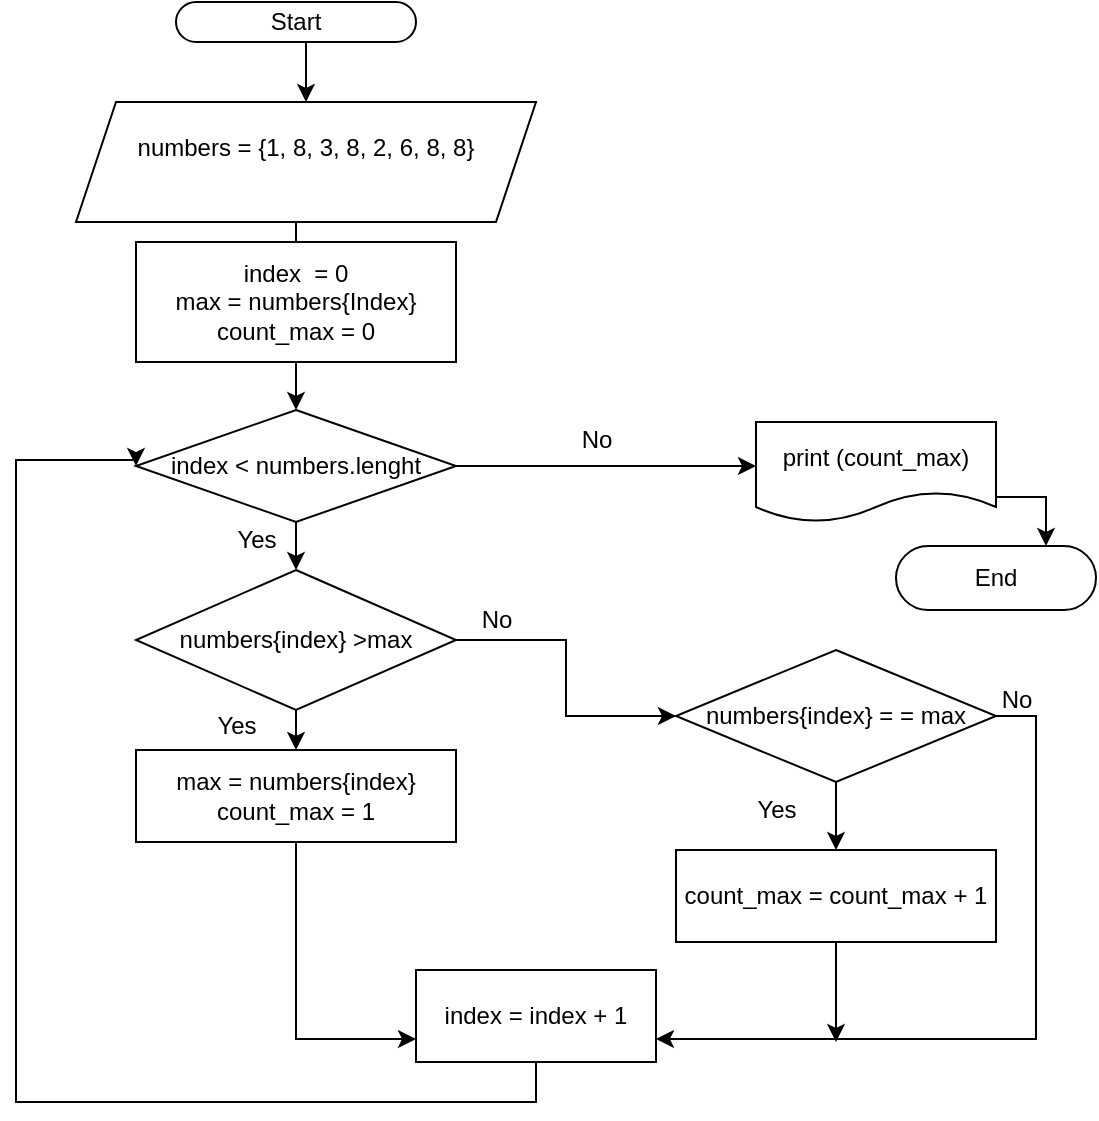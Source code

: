<mxfile version="20.8.10" type="device" pages="2"><diagram id="tZXH3KWUJ1XD_he3GhrV" name="блок-схема"><mxGraphModel dx="1436" dy="1006" grid="1" gridSize="10" guides="1" tooltips="1" connect="1" arrows="1" fold="1" page="0" pageScale="1" pageWidth="827" pageHeight="1169" math="0" shadow="0"><root><mxCell id="0"/><mxCell id="1" parent="0"/><mxCell id="sxlBVDiV_kiiQtnGavWE-13" style="edgeStyle=orthogonalEdgeStyle;rounded=0;orthogonalLoop=1;jettySize=auto;html=1;exitX=0.5;exitY=1;exitDx=0;exitDy=0;entryX=0.5;entryY=0;entryDx=0;entryDy=0;" parent="1" source="sxlBVDiV_kiiQtnGavWE-1" target="sxlBVDiV_kiiQtnGavWE-2" edge="1"><mxGeometry relative="1" as="geometry"/></mxCell><mxCell id="sxlBVDiV_kiiQtnGavWE-1" value="Start" style="rounded=1;whiteSpace=wrap;html=1;arcSize=50;" parent="1" vertex="1"><mxGeometry x="-30" y="-10" width="120" height="20" as="geometry"/></mxCell><mxCell id="sxlBVDiV_kiiQtnGavWE-14" style="edgeStyle=orthogonalEdgeStyle;rounded=0;orthogonalLoop=1;jettySize=auto;html=1;exitX=0.5;exitY=1;exitDx=0;exitDy=0;entryX=0.5;entryY=0;entryDx=0;entryDy=0;" parent="1" source="sxlBVDiV_kiiQtnGavWE-2" target="sxlBVDiV_kiiQtnGavWE-3" edge="1"><mxGeometry relative="1" as="geometry"><Array as="points"><mxPoint x="30" y="100"/></Array></mxGeometry></mxCell><mxCell id="sxlBVDiV_kiiQtnGavWE-2" value="&lt;div&gt;numbers = {1, 8, 3, 8, 2, 6, 8, 8}&lt;/div&gt;&lt;div&gt;&lt;br&gt;&lt;/div&gt;" style="shape=parallelogram;perimeter=parallelogramPerimeter;whiteSpace=wrap;html=1;fixedSize=1;" parent="1" vertex="1"><mxGeometry x="-80" y="40" width="230" height="60" as="geometry"/></mxCell><mxCell id="sxlBVDiV_kiiQtnGavWE-31" style="edgeStyle=orthogonalEdgeStyle;rounded=0;orthogonalLoop=1;jettySize=auto;html=1;exitX=0.5;exitY=1;exitDx=0;exitDy=0;entryX=0.5;entryY=0;entryDx=0;entryDy=0;" parent="1" source="sxlBVDiV_kiiQtnGavWE-3" target="sxlBVDiV_kiiQtnGavWE-4" edge="1"><mxGeometry relative="1" as="geometry"/></mxCell><mxCell id="L_6z5Ng_W10YSqwT0blP-1" style="edgeStyle=orthogonalEdgeStyle;rounded=0;orthogonalLoop=1;jettySize=auto;html=1;exitX=1;exitY=0.5;exitDx=0;exitDy=0;" parent="1" source="sxlBVDiV_kiiQtnGavWE-3" edge="1"><mxGeometry relative="1" as="geometry"><mxPoint x="260" y="222" as="targetPoint"/></mxGeometry></mxCell><mxCell id="sxlBVDiV_kiiQtnGavWE-3" value="index &amp;lt; numbers.lenght" style="rhombus;whiteSpace=wrap;html=1;" parent="1" vertex="1"><mxGeometry x="-50" y="194" width="160" height="56" as="geometry"/></mxCell><mxCell id="sxlBVDiV_kiiQtnGavWE-32" style="edgeStyle=orthogonalEdgeStyle;rounded=0;orthogonalLoop=1;jettySize=auto;html=1;exitX=0.5;exitY=1;exitDx=0;exitDy=0;entryX=0.5;entryY=0;entryDx=0;entryDy=0;" parent="1" source="sxlBVDiV_kiiQtnGavWE-4" target="sxlBVDiV_kiiQtnGavWE-5" edge="1"><mxGeometry relative="1" as="geometry"/></mxCell><mxCell id="tU1hYidxqhy-sHWC5bNp-2" style="edgeStyle=orthogonalEdgeStyle;rounded=0;orthogonalLoop=1;jettySize=auto;html=1;exitX=1;exitY=0.5;exitDx=0;exitDy=0;entryX=0;entryY=0.5;entryDx=0;entryDy=0;" parent="1" source="sxlBVDiV_kiiQtnGavWE-4" target="sxlBVDiV_kiiQtnGavWE-7" edge="1"><mxGeometry relative="1" as="geometry"/></mxCell><mxCell id="sxlBVDiV_kiiQtnGavWE-4" value="numbers{index} &amp;gt;max" style="rhombus;whiteSpace=wrap;html=1;" parent="1" vertex="1"><mxGeometry x="-50" y="274" width="160" height="70" as="geometry"/></mxCell><mxCell id="sxlBVDiV_kiiQtnGavWE-23" style="edgeStyle=orthogonalEdgeStyle;rounded=0;orthogonalLoop=1;jettySize=auto;html=1;exitX=0.5;exitY=1;exitDx=0;exitDy=0;entryX=0;entryY=0.75;entryDx=0;entryDy=0;" parent="1" source="sxlBVDiV_kiiQtnGavWE-5" target="sxlBVDiV_kiiQtnGavWE-8" edge="1"><mxGeometry relative="1" as="geometry"/></mxCell><mxCell id="sxlBVDiV_kiiQtnGavWE-5" value="&lt;div&gt;max = numbers{index}&lt;/div&gt;&lt;div&gt;count_max = 1&lt;br&gt;&lt;/div&gt;" style="rounded=0;whiteSpace=wrap;html=1;" parent="1" vertex="1"><mxGeometry x="-50" y="364" width="160" height="46" as="geometry"/></mxCell><mxCell id="tU1hYidxqhy-sHWC5bNp-4" style="edgeStyle=orthogonalEdgeStyle;rounded=0;orthogonalLoop=1;jettySize=auto;html=1;exitX=0.5;exitY=1;exitDx=0;exitDy=0;" parent="1" source="sxlBVDiV_kiiQtnGavWE-6" edge="1"><mxGeometry relative="1" as="geometry"><mxPoint x="300" y="444" as="targetPoint"/></mxGeometry></mxCell><mxCell id="L_6z5Ng_W10YSqwT0blP-3" style="edgeStyle=orthogonalEdgeStyle;rounded=0;orthogonalLoop=1;jettySize=auto;html=1;exitX=0.5;exitY=1;exitDx=0;exitDy=0;" parent="1" source="sxlBVDiV_kiiQtnGavWE-6" edge="1"><mxGeometry relative="1" as="geometry"><mxPoint x="300" y="510" as="targetPoint"/></mxGeometry></mxCell><mxCell id="sxlBVDiV_kiiQtnGavWE-6" value="count_max = count_max + 1" style="rounded=0;whiteSpace=wrap;html=1;" parent="1" vertex="1"><mxGeometry x="220" y="414" width="160" height="46" as="geometry"/></mxCell><mxCell id="tU1hYidxqhy-sHWC5bNp-5" value="" style="edgeStyle=orthogonalEdgeStyle;rounded=0;orthogonalLoop=1;jettySize=auto;html=1;" parent="1" source="sxlBVDiV_kiiQtnGavWE-7" target="sxlBVDiV_kiiQtnGavWE-6" edge="1"><mxGeometry relative="1" as="geometry"/></mxCell><mxCell id="tU1hYidxqhy-sHWC5bNp-6" style="edgeStyle=orthogonalEdgeStyle;rounded=0;orthogonalLoop=1;jettySize=auto;html=1;exitX=1;exitY=0.5;exitDx=0;exitDy=0;entryX=1;entryY=0.75;entryDx=0;entryDy=0;" parent="1" source="sxlBVDiV_kiiQtnGavWE-7" target="sxlBVDiV_kiiQtnGavWE-8" edge="1"><mxGeometry relative="1" as="geometry"/></mxCell><mxCell id="sxlBVDiV_kiiQtnGavWE-7" value="numbers{index} = = max" style="rhombus;whiteSpace=wrap;html=1;" parent="1" vertex="1"><mxGeometry x="220" y="314" width="160" height="66" as="geometry"/></mxCell><mxCell id="tU1hYidxqhy-sHWC5bNp-1" style="edgeStyle=orthogonalEdgeStyle;rounded=0;orthogonalLoop=1;jettySize=auto;html=1;entryX=0;entryY=0.5;entryDx=0;entryDy=0;" parent="1" source="sxlBVDiV_kiiQtnGavWE-8" target="sxlBVDiV_kiiQtnGavWE-3" edge="1"><mxGeometry relative="1" as="geometry"><Array as="points"><mxPoint x="150" y="540"/><mxPoint x="-110" y="540"/><mxPoint x="-110" y="219"/></Array></mxGeometry></mxCell><mxCell id="sxlBVDiV_kiiQtnGavWE-8" value="index = index + 1" style="rounded=0;whiteSpace=wrap;html=1;" parent="1" vertex="1"><mxGeometry x="90" y="474" width="120" height="46" as="geometry"/></mxCell><mxCell id="sxlBVDiV_kiiQtnGavWE-12" style="edgeStyle=orthogonalEdgeStyle;rounded=0;orthogonalLoop=1;jettySize=auto;html=1;exitX=1;exitY=0.75;exitDx=0;exitDy=0;entryX=0.75;entryY=0;entryDx=0;entryDy=0;" parent="1" source="sxlBVDiV_kiiQtnGavWE-9" target="sxlBVDiV_kiiQtnGavWE-11" edge="1"><mxGeometry relative="1" as="geometry"/></mxCell><mxCell id="sxlBVDiV_kiiQtnGavWE-9" value="print (count_max)" style="shape=document;whiteSpace=wrap;html=1;boundedLbl=1;" parent="1" vertex="1"><mxGeometry x="260" y="200" width="120" height="50" as="geometry"/></mxCell><mxCell id="sxlBVDiV_kiiQtnGavWE-11" value="End" style="rounded=1;whiteSpace=wrap;html=1;arcSize=50;" parent="1" vertex="1"><mxGeometry x="330" y="262" width="100" height="32" as="geometry"/></mxCell><mxCell id="sxlBVDiV_kiiQtnGavWE-17" value="Yes" style="text;html=1;align=center;verticalAlign=middle;resizable=0;points=[];autosize=1;strokeColor=none;fillColor=none;" parent="1" vertex="1"><mxGeometry x="-10" y="244" width="40" height="30" as="geometry"/></mxCell><mxCell id="sxlBVDiV_kiiQtnGavWE-18" value="No" style="text;html=1;align=center;verticalAlign=middle;resizable=0;points=[];autosize=1;strokeColor=none;fillColor=none;" parent="1" vertex="1"><mxGeometry x="160" y="194" width="40" height="30" as="geometry"/></mxCell><mxCell id="tU1hYidxqhy-sHWC5bNp-7" value="Yes" style="text;html=1;align=center;verticalAlign=middle;resizable=0;points=[];autosize=1;strokeColor=none;fillColor=none;" parent="1" vertex="1"><mxGeometry x="-20" y="336.5" width="40" height="30" as="geometry"/></mxCell><mxCell id="tU1hYidxqhy-sHWC5bNp-8" value="Yes" style="text;html=1;align=center;verticalAlign=middle;resizable=0;points=[];autosize=1;strokeColor=none;fillColor=none;" parent="1" vertex="1"><mxGeometry x="250" y="379" width="40" height="30" as="geometry"/></mxCell><mxCell id="tU1hYidxqhy-sHWC5bNp-9" value="No" style="text;html=1;align=center;verticalAlign=middle;resizable=0;points=[];autosize=1;strokeColor=none;fillColor=none;" parent="1" vertex="1"><mxGeometry x="370" y="324" width="40" height="30" as="geometry"/></mxCell><mxCell id="tU1hYidxqhy-sHWC5bNp-10" value="No" style="text;html=1;align=center;verticalAlign=middle;resizable=0;points=[];autosize=1;strokeColor=none;fillColor=none;" parent="1" vertex="1"><mxGeometry x="110" y="284" width="40" height="30" as="geometry"/></mxCell><mxCell id="tU1hYidxqhy-sHWC5bNp-11" value="index&amp;nbsp; = 0&lt;div&gt;max = numbers{Index}&lt;/div&gt;count_max = 0" style="rounded=0;whiteSpace=wrap;html=1;" parent="1" vertex="1"><mxGeometry x="-50" y="110" width="160" height="60" as="geometry"/></mxCell></root></mxGraphModel></diagram><diagram id="qmtce-Q9oafv_YTdBibC" name="Алгоритм программы"><mxGraphModel dx="1036" dy="1775" grid="1" gridSize="10" guides="1" tooltips="1" connect="1" arrows="1" fold="1" page="1" pageScale="1" pageWidth="827" pageHeight="1169" math="0" shadow="0"><root><mxCell id="0"/><mxCell id="1" parent="0"/><mxCell id="5l9IlrThDvZC1cE0xnB5-3" value="" style="edgeStyle=orthogonalEdgeStyle;rounded=0;orthogonalLoop=1;jettySize=auto;html=1;" parent="1" source="5l9IlrThDvZC1cE0xnB5-1" target="5l9IlrThDvZC1cE0xnB5-2" edge="1"><mxGeometry relative="1" as="geometry"/></mxCell><mxCell id="5l9IlrThDvZC1cE0xnB5-1" value="Start" style="rounded=1;whiteSpace=wrap;html=1;arcSize=50;" parent="1" vertex="1"><mxGeometry x="193" y="-1160" width="120" height="20" as="geometry"/></mxCell><mxCell id="9s0QwgTD6ydYw5uyXTK1-2" value="" style="edgeStyle=orthogonalEdgeStyle;rounded=0;orthogonalLoop=1;jettySize=auto;html=1;" parent="1" source="5l9IlrThDvZC1cE0xnB5-2" target="9s0QwgTD6ydYw5uyXTK1-1" edge="1"><mxGeometry relative="1" as="geometry"/></mxCell><mxCell id="5l9IlrThDvZC1cE0xnB5-2" value="print(&quot;Введите&amp;nbsp; &amp;nbsp;длину массива&quot;)&lt;br&gt;m" style="shape=parallelogram;perimeter=parallelogramPerimeter;whiteSpace=wrap;html=1;fixedSize=1;" parent="1" vertex="1"><mxGeometry x="193" y="-1100" width="120" height="60" as="geometry"/></mxCell><mxCell id="9s0QwgTD6ydYw5uyXTK1-4" value="" style="edgeStyle=orthogonalEdgeStyle;rounded=0;orthogonalLoop=1;jettySize=auto;html=1;" parent="1" source="9s0QwgTD6ydYw5uyXTK1-1" target="9s0QwgTD6ydYw5uyXTK1-3" edge="1"><mxGeometry relative="1" as="geometry"/></mxCell><mxCell id="9s0QwgTD6ydYw5uyXTK1-7" value="" style="edgeStyle=orthogonalEdgeStyle;rounded=0;orthogonalLoop=1;jettySize=auto;html=1;" parent="1" source="9s0QwgTD6ydYw5uyXTK1-1" target="9s0QwgTD6ydYw5uyXTK1-6" edge="1"><mxGeometry relative="1" as="geometry"/></mxCell><mxCell id="9s0QwgTD6ydYw5uyXTK1-1" value="m &amp;gt; 0" style="rhombus;whiteSpace=wrap;html=1;" parent="1" vertex="1"><mxGeometry x="193" y="-1010" width="120" height="60" as="geometry"/></mxCell><mxCell id="9s0QwgTD6ydYw5uyXTK1-11" value="" style="edgeStyle=orthogonalEdgeStyle;rounded=0;orthogonalLoop=1;jettySize=auto;html=1;" parent="1" source="9s0QwgTD6ydYw5uyXTK1-3" target="9s0QwgTD6ydYw5uyXTK1-10" edge="1"><mxGeometry relative="1" as="geometry"/></mxCell><mxCell id="9s0QwgTD6ydYw5uyXTK1-3" value="arrData[m]&lt;br&gt;arrRes[m]&lt;br&gt;count = 0&lt;br&gt;i = 1" style="whiteSpace=wrap;html=1;" parent="1" vertex="1"><mxGeometry x="193" y="-920" width="120" height="60" as="geometry"/></mxCell><mxCell id="9s0QwgTD6ydYw5uyXTK1-5" value="да" style="text;html=1;align=center;verticalAlign=middle;resizable=0;points=[];autosize=1;strokeColor=none;fillColor=none;" parent="1" vertex="1"><mxGeometry x="253" y="-955" width="40" height="30" as="geometry"/></mxCell><mxCell id="9s0QwgTD6ydYw5uyXTK1-9" style="edgeStyle=orthogonalEdgeStyle;rounded=0;orthogonalLoop=1;jettySize=auto;html=1;" parent="1" source="9s0QwgTD6ydYw5uyXTK1-6" edge="1"><mxGeometry relative="1" as="geometry"><mxPoint x="250" y="-1120" as="targetPoint"/><Array as="points"><mxPoint x="30" y="-980"/><mxPoint x="30" y="-1120"/></Array></mxGeometry></mxCell><mxCell id="9s0QwgTD6ydYw5uyXTK1-6" value="print(&quot;Неверно задана длина массива&quot;)" style="shape=document;whiteSpace=wrap;html=1;boundedLbl=1;" parent="1" vertex="1"><mxGeometry x="43" y="-1015" width="120" height="70" as="geometry"/></mxCell><mxCell id="9s0QwgTD6ydYw5uyXTK1-8" value="нет" style="text;html=1;align=center;verticalAlign=middle;resizable=0;points=[];autosize=1;strokeColor=none;fillColor=none;" parent="1" vertex="1"><mxGeometry x="163" y="-1015" width="40" height="30" as="geometry"/></mxCell><mxCell id="9s0QwgTD6ydYw5uyXTK1-14" value="" style="edgeStyle=orthogonalEdgeStyle;rounded=0;orthogonalLoop=1;jettySize=auto;html=1;" parent="1" source="9s0QwgTD6ydYw5uyXTK1-10" target="9s0QwgTD6ydYw5uyXTK1-13" edge="1"><mxGeometry relative="1" as="geometry"/></mxCell><mxCell id="9s0QwgTD6ydYw5uyXTK1-20" value="" style="edgeStyle=orthogonalEdgeStyle;rounded=0;orthogonalLoop=1;jettySize=auto;html=1;" parent="1" source="9s0QwgTD6ydYw5uyXTK1-10" target="9s0QwgTD6ydYw5uyXTK1-19" edge="1"><mxGeometry relative="1" as="geometry"/></mxCell><mxCell id="9s0QwgTD6ydYw5uyXTK1-10" value="i &amp;lt;= m" style="rhombus;whiteSpace=wrap;html=1;" parent="1" vertex="1"><mxGeometry x="198" y="-840" width="110" height="60" as="geometry"/></mxCell><mxCell id="9s0QwgTD6ydYw5uyXTK1-17" value="" style="edgeStyle=orthogonalEdgeStyle;rounded=0;orthogonalLoop=1;jettySize=auto;html=1;" parent="1" source="9s0QwgTD6ydYw5uyXTK1-13" target="9s0QwgTD6ydYw5uyXTK1-16" edge="1"><mxGeometry relative="1" as="geometry"/></mxCell><mxCell id="9s0QwgTD6ydYw5uyXTK1-13" value="&lt;div style=&quot;text-align: justify;&quot;&gt;&lt;span style=&quot;background-color: initial;&quot;&gt;print(&quot;Введите&amp;nbsp;&lt;/span&gt;&lt;/div&gt;&lt;div style=&quot;text-align: justify;&quot;&gt;&lt;span style=&quot;background-color: initial;&quot;&gt;i-e значение&quot;)&lt;/span&gt;&lt;/div&gt;&lt;div style=&quot;text-align: justify;&quot;&gt;arrData[i]&lt;/div&gt;" style="shape=parallelogram;perimeter=parallelogramPerimeter;whiteSpace=wrap;html=1;fixedSize=1;" parent="1" vertex="1"><mxGeometry x="193" y="-760" width="120" height="60" as="geometry"/></mxCell><mxCell id="9s0QwgTD6ydYw5uyXTK1-15" value="да" style="text;html=1;align=center;verticalAlign=middle;resizable=0;points=[];autosize=1;strokeColor=none;fillColor=none;" parent="1" vertex="1"><mxGeometry x="253" y="-790" width="40" height="30" as="geometry"/></mxCell><mxCell id="9s0QwgTD6ydYw5uyXTK1-18" value="" style="edgeStyle=orthogonalEdgeStyle;rounded=0;orthogonalLoop=1;jettySize=auto;html=1;entryX=0;entryY=0.5;entryDx=0;entryDy=0;" parent="1" source="9s0QwgTD6ydYw5uyXTK1-16" target="9s0QwgTD6ydYw5uyXTK1-10" edge="1"><mxGeometry relative="1" as="geometry"><mxPoint x="150" y="-760" as="targetPoint"/><Array as="points"><mxPoint x="160" y="-660"/><mxPoint x="160" y="-810"/></Array></mxGeometry></mxCell><mxCell id="9s0QwgTD6ydYw5uyXTK1-16" value="i = i +1" style="whiteSpace=wrap;html=1;" parent="1" vertex="1"><mxGeometry x="193" y="-680" width="120" height="40" as="geometry"/></mxCell><mxCell id="9s0QwgTD6ydYw5uyXTK1-22" value="" style="edgeStyle=orthogonalEdgeStyle;rounded=0;orthogonalLoop=1;jettySize=auto;html=1;" parent="1" source="9s0QwgTD6ydYw5uyXTK1-19" edge="1"><mxGeometry relative="1" as="geometry"><mxPoint x="520" y="-810" as="targetPoint"/></mxGeometry></mxCell><mxCell id="9s0QwgTD6ydYw5uyXTK1-19" value="print(&quot;Печать исходного массива&quot;)&lt;br&gt;arrData[m]" style="shape=document;whiteSpace=wrap;html=1;boundedLbl=1;" parent="1" vertex="1"><mxGeometry x="354" y="-850" width="120" height="80" as="geometry"/></mxCell><mxCell id="9s0QwgTD6ydYw5uyXTK1-27" value="" style="edgeStyle=orthogonalEdgeStyle;rounded=0;orthogonalLoop=1;jettySize=auto;html=1;entryX=0.5;entryY=0;entryDx=0;entryDy=0;" parent="1" source="9s0QwgTD6ydYw5uyXTK1-21" target="9s0QwgTD6ydYw5uyXTK1-23" edge="1"><mxGeometry relative="1" as="geometry"><mxPoint x="582" y="-760" as="targetPoint"/></mxGeometry></mxCell><mxCell id="9s0QwgTD6ydYw5uyXTK1-21" value="i = 1" style="whiteSpace=wrap;html=1;" parent="1" vertex="1"><mxGeometry x="521" y="-830" width="120" height="40" as="geometry"/></mxCell><mxCell id="9s0QwgTD6ydYw5uyXTK1-28" value="" style="edgeStyle=orthogonalEdgeStyle;rounded=0;orthogonalLoop=1;jettySize=auto;html=1;entryX=0.5;entryY=0;entryDx=0;entryDy=0;" parent="1" source="9s0QwgTD6ydYw5uyXTK1-23" target="9s0QwgTD6ydYw5uyXTK1-24" edge="1"><mxGeometry relative="1" as="geometry"/></mxCell><mxCell id="9s0QwgTD6ydYw5uyXTK1-39" style="edgeStyle=orthogonalEdgeStyle;rounded=0;orthogonalLoop=1;jettySize=auto;html=1;exitX=0;exitY=0.5;exitDx=0;exitDy=0;" parent="1" source="9s0QwgTD6ydYw5uyXTK1-23" edge="1"><mxGeometry relative="1" as="geometry"><mxPoint x="360.0" y="-600" as="targetPoint"/></mxGeometry></mxCell><mxCell id="9s0QwgTD6ydYw5uyXTK1-23" value="i &amp;lt;= m" style="rhombus;whiteSpace=wrap;html=1;" parent="1" vertex="1"><mxGeometry x="526" y="-770" width="110" height="60" as="geometry"/></mxCell><mxCell id="9s0QwgTD6ydYw5uyXTK1-36" style="edgeStyle=orthogonalEdgeStyle;rounded=0;orthogonalLoop=1;jettySize=auto;html=1;exitX=0;exitY=0.5;exitDx=0;exitDy=0;entryX=0;entryY=0.5;entryDx=0;entryDy=0;" parent="1" source="9s0QwgTD6ydYw5uyXTK1-24" target="9s0QwgTD6ydYw5uyXTK1-26" edge="1"><mxGeometry relative="1" as="geometry"><Array as="points"><mxPoint x="480" y="-650"/><mxPoint x="480" y="-500"/></Array></mxGeometry></mxCell><mxCell id="9s0QwgTD6ydYw5uyXTK1-24" value="arrData[i].Length&amp;lt;=3" style="rhombus;whiteSpace=wrap;html=1;" parent="1" vertex="1"><mxGeometry x="506" y="-680" width="150" height="60" as="geometry"/></mxCell><mxCell id="9s0QwgTD6ydYw5uyXTK1-25" value="count = count + 1&lt;br&gt;arrRes[count] = arrData[i]" style="whiteSpace=wrap;html=1;" parent="1" vertex="1"><mxGeometry x="507" y="-601" width="150" height="61" as="geometry"/></mxCell><mxCell id="9s0QwgTD6ydYw5uyXTK1-37" style="edgeStyle=orthogonalEdgeStyle;rounded=0;orthogonalLoop=1;jettySize=auto;html=1;exitX=1;exitY=0.5;exitDx=0;exitDy=0;entryX=1;entryY=0.5;entryDx=0;entryDy=0;" parent="1" source="9s0QwgTD6ydYw5uyXTK1-26" target="9s0QwgTD6ydYw5uyXTK1-23" edge="1"><mxGeometry relative="1" as="geometry"><Array as="points"><mxPoint x="680" y="-500"/><mxPoint x="680" y="-740"/></Array></mxGeometry></mxCell><mxCell id="9s0QwgTD6ydYw5uyXTK1-26" value="i = i +1" style="whiteSpace=wrap;html=1;" parent="1" vertex="1"><mxGeometry x="520" y="-520" width="122" height="40" as="geometry"/></mxCell><mxCell id="9s0QwgTD6ydYw5uyXTK1-29" value="" style="edgeStyle=orthogonalEdgeStyle;rounded=0;orthogonalLoop=1;jettySize=auto;html=1;entryX=0.5;entryY=0;entryDx=0;entryDy=0;" parent="1" edge="1"><mxGeometry relative="1" as="geometry"><mxPoint x="581" y="-621" as="sourcePoint"/><mxPoint x="581" y="-601" as="targetPoint"/></mxGeometry></mxCell><mxCell id="9s0QwgTD6ydYw5uyXTK1-30" value="да" style="text;html=1;align=center;verticalAlign=middle;resizable=0;points=[];autosize=1;strokeColor=none;fillColor=none;" parent="1" vertex="1"><mxGeometry x="577" y="-710" width="40" height="30" as="geometry"/></mxCell><mxCell id="9s0QwgTD6ydYw5uyXTK1-31" value="да" style="text;html=1;align=center;verticalAlign=middle;resizable=0;points=[];autosize=1;strokeColor=none;fillColor=none;" parent="1" vertex="1"><mxGeometry x="354" y="-540" width="40" height="30" as="geometry"/></mxCell><mxCell id="9s0QwgTD6ydYw5uyXTK1-32" value="" style="edgeStyle=orthogonalEdgeStyle;rounded=0;orthogonalLoop=1;jettySize=auto;html=1;" parent="1" edge="1"><mxGeometry relative="1" as="geometry"><mxPoint x="580" y="-541" as="sourcePoint"/><mxPoint x="580" y="-521" as="targetPoint"/></mxGeometry></mxCell><mxCell id="9s0QwgTD6ydYw5uyXTK1-35" value="нет" style="text;html=1;align=center;verticalAlign=middle;resizable=0;points=[];autosize=1;strokeColor=none;fillColor=none;" parent="1" vertex="1"><mxGeometry x="308" y="-840" width="40" height="30" as="geometry"/></mxCell><mxCell id="9s0QwgTD6ydYw5uyXTK1-38" value="нет" style="text;html=1;align=center;verticalAlign=middle;resizable=0;points=[];autosize=1;strokeColor=none;fillColor=none;" parent="1" vertex="1"><mxGeometry x="474" y="-675" width="40" height="30" as="geometry"/></mxCell><mxCell id="9s0QwgTD6ydYw5uyXTK1-40" value="нет" style="text;html=1;align=center;verticalAlign=middle;resizable=0;points=[];autosize=1;strokeColor=none;fillColor=none;" parent="1" vertex="1"><mxGeometry x="481" y="-770" width="40" height="30" as="geometry"/></mxCell><mxCell id="kRzCfYrsch48_WM7TOjm-6" value="" style="edgeStyle=orthogonalEdgeStyle;rounded=0;orthogonalLoop=1;jettySize=auto;html=1;" parent="1" source="kRzCfYrsch48_WM7TOjm-1" target="kRzCfYrsch48_WM7TOjm-2" edge="1"><mxGeometry relative="1" as="geometry"/></mxCell><mxCell id="kRzCfYrsch48_WM7TOjm-7" style="edgeStyle=orthogonalEdgeStyle;rounded=0;orthogonalLoop=1;jettySize=auto;html=1;entryX=0.5;entryY=0;entryDx=0;entryDy=0;" parent="1" source="kRzCfYrsch48_WM7TOjm-1" target="kRzCfYrsch48_WM7TOjm-5" edge="1"><mxGeometry relative="1" as="geometry"/></mxCell><mxCell id="kRzCfYrsch48_WM7TOjm-1" value="count &amp;lt;&amp;gt; 0" style="rhombus;whiteSpace=wrap;html=1;" parent="1" vertex="1"><mxGeometry x="304" y="-600" width="110" height="60" as="geometry"/></mxCell><mxCell id="kRzCfYrsch48_WM7TOjm-13" style="edgeStyle=orthogonalEdgeStyle;rounded=0;orthogonalLoop=1;jettySize=auto;html=1;exitX=1;exitY=0.5;exitDx=0;exitDy=0;entryX=1;entryY=0.5;entryDx=0;entryDy=0;" parent="1" source="kRzCfYrsch48_WM7TOjm-2" target="kRzCfYrsch48_WM7TOjm-10" edge="1"><mxGeometry relative="1" as="geometry"><mxPoint x="340" y="-380" as="targetPoint"/><Array as="points"><mxPoint x="454" y="-470"/><mxPoint x="454" y="-390"/></Array></mxGeometry></mxCell><mxCell id="kRzCfYrsch48_WM7TOjm-2" value="print(&quot;Печать массива значений,&lt;br&gt;имеющих длину &amp;lt;= 3&quot;)&lt;br&gt;arrRes[count]" style="shape=document;whiteSpace=wrap;html=1;boundedLbl=1;" parent="1" vertex="1"><mxGeometry x="284" y="-510" width="150" height="80" as="geometry"/></mxCell><mxCell id="kRzCfYrsch48_WM7TOjm-14" style="edgeStyle=orthogonalEdgeStyle;rounded=0;orthogonalLoop=1;jettySize=auto;html=1;exitX=0;exitY=0.5;exitDx=0;exitDy=0;entryX=0;entryY=0.5;entryDx=0;entryDy=0;" parent="1" source="kRzCfYrsch48_WM7TOjm-5" target="kRzCfYrsch48_WM7TOjm-10" edge="1"><mxGeometry relative="1" as="geometry"/></mxCell><mxCell id="kRzCfYrsch48_WM7TOjm-5" value="print(&quot;Все значения массива имеют длину больше 3&lt;span style=&quot;background-color: initial;&quot;&gt;&quot;)&lt;/span&gt;&lt;br&gt;" style="shape=document;whiteSpace=wrap;html=1;boundedLbl=1;" parent="1" vertex="1"><mxGeometry x="108" y="-510" width="150" height="80" as="geometry"/></mxCell><mxCell id="kRzCfYrsch48_WM7TOjm-8" value="нет" style="text;html=1;align=center;verticalAlign=middle;resizable=0;points=[];autosize=1;strokeColor=none;fillColor=none;" parent="1" vertex="1"><mxGeometry x="268" y="-601" width="40" height="30" as="geometry"/></mxCell><mxCell id="kRzCfYrsch48_WM7TOjm-10" value="End" style="rounded=1;whiteSpace=wrap;html=1;arcSize=50;" parent="1" vertex="1"><mxGeometry x="213" y="-400" width="120" height="20" as="geometry"/></mxCell></root></mxGraphModel></diagram></mxfile>